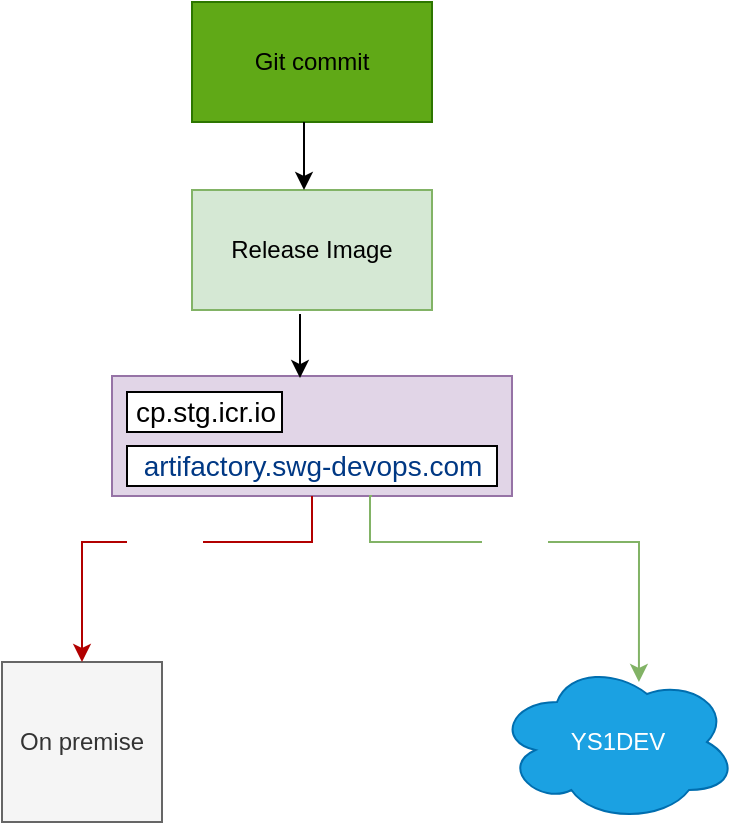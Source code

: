 <mxfile version="20.3.0" type="github" pages="2">
  <diagram id="QaE3Z9Qkm4-l8lHN6Vvl" name="Page-1">
    <mxGraphModel dx="1002" dy="594" grid="1" gridSize="10" guides="1" tooltips="1" connect="1" arrows="1" fold="1" page="1" pageScale="1" pageWidth="850" pageHeight="1100" math="0" shadow="0">
      <root>
        <mxCell id="0" />
        <mxCell id="1" parent="0" />
        <mxCell id="7Yg9xgGQCldjnBUZ5oLN-1" value="Release Image" style="rounded=0;whiteSpace=wrap;html=1;fillColor=#d5e8d4;strokeColor=#82b366;" vertex="1" parent="1">
          <mxGeometry x="305" y="164" width="120" height="60" as="geometry" />
        </mxCell>
        <mxCell id="7Yg9xgGQCldjnBUZ5oLN-2" value="" style="rounded=0;whiteSpace=wrap;html=1;fillColor=#e1d5e7;strokeColor=#9673a6;" vertex="1" parent="1">
          <mxGeometry x="265" y="257" width="200" height="60" as="geometry" />
        </mxCell>
        <mxCell id="7Yg9xgGQCldjnBUZ5oLN-4" value="&lt;div style=&quot;line-height: 1.75; font-size: 14px; text-align: left;&quot;&gt;cp.stg.icr.io&lt;/div&gt;" style="rounded=0;whiteSpace=wrap;html=1;" vertex="1" parent="1">
          <mxGeometry x="272.5" y="265" width="77.5" height="20" as="geometry" />
        </mxCell>
        <mxCell id="7Yg9xgGQCldjnBUZ5oLN-5" value="&lt;div style=&quot;line-height: 1.75; font-size: 14px; text-align: left;&quot;&gt;&lt;a style=&quot;text-decoration-line: none;&quot; href=&quot;http://wcp-catalog-api-docker-local.artifactory.swg-devops.com/watsondata/wkc-search_dev_cpd_45x:4.5.44&quot;&gt;&lt;span style=&quot;color: rgb(0, 56, 132);&quot;&gt;artifactory.swg-devops.com&lt;/span&gt;&lt;/a&gt;&lt;/div&gt;" style="rounded=0;whiteSpace=wrap;html=1;" vertex="1" parent="1">
          <mxGeometry x="272.5" y="292" width="185" height="20" as="geometry" />
        </mxCell>
        <mxCell id="7Yg9xgGQCldjnBUZ5oLN-6" value="" style="endArrow=classic;html=1;rounded=0;exitX=0.45;exitY=1.033;exitDx=0;exitDy=0;exitPerimeter=0;entryX=0.47;entryY=0.017;entryDx=0;entryDy=0;entryPerimeter=0;" edge="1" parent="1" source="7Yg9xgGQCldjnBUZ5oLN-1" target="7Yg9xgGQCldjnBUZ5oLN-2">
          <mxGeometry width="50" height="50" relative="1" as="geometry">
            <mxPoint x="400" y="320" as="sourcePoint" />
            <mxPoint x="450" y="270" as="targetPoint" />
          </mxGeometry>
        </mxCell>
        <mxCell id="7Yg9xgGQCldjnBUZ5oLN-7" value="On premise" style="whiteSpace=wrap;html=1;aspect=fixed;fillColor=#f5f5f5;fontColor=#333333;strokeColor=#666666;" vertex="1" parent="1">
          <mxGeometry x="210" y="400" width="80" height="80" as="geometry" />
        </mxCell>
        <mxCell id="7Yg9xgGQCldjnBUZ5oLN-8" value="YS1DEV" style="ellipse;shape=cloud;whiteSpace=wrap;html=1;fillColor=#1ba1e2;fontColor=#ffffff;strokeColor=#006EAF;" vertex="1" parent="1">
          <mxGeometry x="457.5" y="400" width="120" height="80" as="geometry" />
        </mxCell>
        <mxCell id="7Yg9xgGQCldjnBUZ5oLN-10" value="" style="edgeStyle=segmentEdgeStyle;endArrow=classic;html=1;rounded=0;exitX=0.5;exitY=1;exitDx=0;exitDy=0;entryX=0.5;entryY=0;entryDx=0;entryDy=0;fillColor=#e51400;strokeColor=#B20000;" edge="1" parent="1" source="7Yg9xgGQCldjnBUZ5oLN-2" target="7Yg9xgGQCldjnBUZ5oLN-7">
          <mxGeometry width="50" height="50" relative="1" as="geometry">
            <mxPoint x="400" y="380" as="sourcePoint" />
            <mxPoint x="450" y="330" as="targetPoint" />
            <Array as="points">
              <mxPoint x="365" y="340" />
              <mxPoint x="250" y="340" />
            </Array>
          </mxGeometry>
        </mxCell>
        <mxCell id="7Yg9xgGQCldjnBUZ5oLN-11" value="" style="edgeStyle=segmentEdgeStyle;endArrow=classic;html=1;rounded=0;exitX=0.555;exitY=1;exitDx=0;exitDy=0;entryX=0.583;entryY=0.125;entryDx=0;entryDy=0;exitPerimeter=0;entryPerimeter=0;fillColor=#d5e8d4;strokeColor=#82b366;" edge="1" parent="1">
          <mxGeometry width="50" height="50" relative="1" as="geometry">
            <mxPoint x="395" y="317" as="sourcePoint" />
            <mxPoint x="528.46" y="410" as="targetPoint" />
            <Array as="points">
              <mxPoint x="394" y="317" />
              <mxPoint x="394" y="340" />
              <mxPoint x="529" y="340" />
            </Array>
          </mxGeometry>
        </mxCell>
        <mxCell id="7Yg9xgGQCldjnBUZ5oLN-12" value="" style="shape=image;html=1;verticalAlign=top;verticalLabelPosition=bottom;labelBackgroundColor=#FF0000;imageAspect=0;aspect=fixed;image=https://cdn4.iconfinder.com/data/icons/ui-office/512/User_Interface-03-128.png;fontColor=#FF0000;imageBackground=default;labelBorderColor=#FF3333;" vertex="1" parent="1">
          <mxGeometry x="272.5" y="323" width="38" height="38" as="geometry" />
        </mxCell>
        <mxCell id="7Yg9xgGQCldjnBUZ5oLN-15" value="" style="shape=image;html=1;verticalAlign=top;verticalLabelPosition=bottom;labelBackgroundColor=#FFFFFF;imageAspect=0;aspect=fixed;image=https://cdn2.iconfinder.com/data/icons/arrows-and-universal-actions-icon-set/256/ok_circle-128.png;fontColor=#FF0000;imageBackground=default;" vertex="1" parent="1">
          <mxGeometry x="450" y="323" width="33" height="33" as="geometry" />
        </mxCell>
        <mxCell id="7Yg9xgGQCldjnBUZ5oLN-17" value="&lt;font style=&quot;&quot; color=&quot;#000000&quot;&gt;Git commit&lt;/font&gt;" style="rounded=0;whiteSpace=wrap;html=1;labelBackgroundColor=none;fontColor=#ffffff;fillColor=#60a917;strokeColor=#2D7600;" vertex="1" parent="1">
          <mxGeometry x="305" y="70" width="120" height="60" as="geometry" />
        </mxCell>
        <mxCell id="7Yg9xgGQCldjnBUZ5oLN-18" value="" style="endArrow=classic;html=1;rounded=0;fontColor=#000000;" edge="1" parent="1">
          <mxGeometry width="50" height="50" relative="1" as="geometry">
            <mxPoint x="361" y="130" as="sourcePoint" />
            <mxPoint x="361" y="164" as="targetPoint" />
          </mxGeometry>
        </mxCell>
      </root>
    </mxGraphModel>
  </diagram>
  <diagram id="xt5DrVu4g7et8nHWblCn" name="Page-2">
    <mxGraphModel dx="1055" dy="625" grid="1" gridSize="10" guides="1" tooltips="1" connect="1" arrows="1" fold="1" page="1" pageScale="1" pageWidth="850" pageHeight="1100" math="0" shadow="0">
      <root>
        <mxCell id="0" />
        <mxCell id="1" parent="0" />
        <mxCell id="KyeRwzYrgZ51-qtG0SO9-2" value="" style="rounded=0;whiteSpace=wrap;html=1;labelBackgroundColor=#FFFFFF;labelBorderColor=#FF3333;fillColor=#b0e3e6;strokeColor=#0e8088;" vertex="1" parent="1">
          <mxGeometry x="180" y="140" width="530" height="130" as="geometry" />
        </mxCell>
        <mxCell id="KyeRwzYrgZ51-qtG0SO9-3" value="YS1DEV" style="text;html=1;strokeColor=none;fillColor=none;align=center;verticalAlign=middle;whiteSpace=wrap;rounded=0;labelBackgroundColor=none;labelBorderColor=none;fontColor=#000000;" vertex="1" parent="1">
          <mxGeometry x="650" y="240" width="60" height="30" as="geometry" />
        </mxCell>
        <mxCell id="KyeRwzYrgZ51-qtG0SO9-5" value="" style="rounded=0;whiteSpace=wrap;html=1;labelBackgroundColor=#FFFFFF;labelBorderColor=#FF3333;fillColor=#b1ddf0;strokeColor=#10739e;" vertex="1" parent="1">
          <mxGeometry x="180" y="336" width="530" height="130" as="geometry" />
        </mxCell>
        <mxCell id="KyeRwzYrgZ51-qtG0SO9-6" value="" style="rounded=0;whiteSpace=wrap;html=1;labelBackgroundColor=#FFFFFF;labelBorderColor=#FF3333;fontColor=#ffffff;fillColor=#1ba1e2;strokeColor=#006EAF;" vertex="1" parent="1">
          <mxGeometry x="180" y="520" width="530" height="130" as="geometry" />
        </mxCell>
        <mxCell id="KyeRwzYrgZ51-qtG0SO9-7" value="YPQA" style="text;html=1;strokeColor=none;fillColor=none;align=center;verticalAlign=middle;whiteSpace=wrap;rounded=0;labelBackgroundColor=none;labelBorderColor=none;fontColor=#000000;" vertex="1" parent="1">
          <mxGeometry x="650" y="436" width="60" height="30" as="geometry" />
        </mxCell>
        <mxCell id="KyeRwzYrgZ51-qtG0SO9-8" value="YPPROD" style="text;html=1;strokeColor=none;fillColor=none;align=center;verticalAlign=middle;whiteSpace=wrap;rounded=0;labelBackgroundColor=none;labelBorderColor=none;fontColor=#000000;" vertex="1" parent="1">
          <mxGeometry x="650" y="620" width="60" height="30" as="geometry" />
        </mxCell>
        <mxCell id="KyeRwzYrgZ51-qtG0SO9-9" value="" style="rounded=0;whiteSpace=wrap;html=1;labelBackgroundColor=#FFFFFF;labelBorderColor=none;dashed=1;dashPattern=1 1;fillColor=none;" vertex="1" parent="1">
          <mxGeometry x="410" y="80" width="240" height="610" as="geometry" />
        </mxCell>
        <mxCell id="KyeRwzYrgZ51-qtG0SO9-10" value="namesapce" style="text;html=1;strokeColor=none;fillColor=none;align=center;verticalAlign=middle;whiteSpace=wrap;rounded=0;dashed=1;dashPattern=1 1;labelBackgroundColor=#FFFFFF;labelBorderColor=none;fontColor=#000000;" vertex="1" parent="1">
          <mxGeometry x="480" y="90" width="100" height="30" as="geometry" />
        </mxCell>
        <mxCell id="KyeRwzYrgZ51-qtG0SO9-11" value="dpm" style="whiteSpace=wrap;html=1;aspect=fixed;labelBackgroundColor=none;labelBorderColor=none;fontColor=#ffffff;fillColor=#647687;strokeColor=#314354;" vertex="1" parent="1">
          <mxGeometry x="420" y="178" width="55" height="55" as="geometry" />
        </mxCell>
        <mxCell id="KyeRwzYrgZ51-qtG0SO9-12" value="GS" style="whiteSpace=wrap;html=1;aspect=fixed;labelBackgroundColor=none;labelBorderColor=none;fontColor=#ffffff;fillColor=#647687;strokeColor=#314354;" vertex="1" parent="1">
          <mxGeometry x="520" y="210" width="55" height="55" as="geometry" />
        </mxCell>
        <mxCell id="KyeRwzYrgZ51-qtG0SO9-13" value="Catalog" style="whiteSpace=wrap;html=1;aspect=fixed;labelBackgroundColor=none;labelBorderColor=none;fontColor=#ffffff;fillColor=#647687;strokeColor=#314354;" vertex="1" parent="1">
          <mxGeometry x="520" y="143" width="55" height="55" as="geometry" />
        </mxCell>
        <mxCell id="KyeRwzYrgZ51-qtG0SO9-14" value="" style="rounded=0;whiteSpace=wrap;html=1;labelBackgroundColor=#FFFFFF;labelBorderColor=none;fillColor=none;dashed=1;dashPattern=1 1;" vertex="1" parent="1">
          <mxGeometry x="284" y="80" width="100" height="610" as="geometry" />
        </mxCell>
        <mxCell id="KyeRwzYrgZ51-qtG0SO9-15" value="namespace" style="text;html=1;strokeColor=none;fillColor=none;align=center;verticalAlign=middle;whiteSpace=wrap;rounded=0;dashed=1;labelBackgroundColor=#FFFFFF;labelBorderColor=none;fontColor=#000000;" vertex="1" parent="1">
          <mxGeometry x="284" y="90" width="100" height="30" as="geometry" />
        </mxCell>
        <mxCell id="KyeRwzYrgZ51-qtG0SO9-17" value="" style="endArrow=classic;startArrow=classic;html=1;rounded=0;fontColor=#000000;entryX=0;entryY=0.75;entryDx=0;entryDy=0;exitX=1;exitY=0.5;exitDx=0;exitDy=0;" edge="1" parent="1" source="KyeRwzYrgZ51-qtG0SO9-11" target="KyeRwzYrgZ51-qtG0SO9-13">
          <mxGeometry width="50" height="50" relative="1" as="geometry">
            <mxPoint x="390" y="280" as="sourcePoint" />
            <mxPoint x="440" y="230" as="targetPoint" />
            <Array as="points" />
          </mxGeometry>
        </mxCell>
        <mxCell id="KyeRwzYrgZ51-qtG0SO9-18" value="" style="endArrow=classic;startArrow=classic;html=1;rounded=0;fontColor=#000000;entryX=0;entryY=0.5;entryDx=0;entryDy=0;exitX=1;exitY=0.75;exitDx=0;exitDy=0;" edge="1" parent="1" source="KyeRwzYrgZ51-qtG0SO9-11" target="KyeRwzYrgZ51-qtG0SO9-12">
          <mxGeometry width="50" height="50" relative="1" as="geometry">
            <mxPoint x="390" y="280" as="sourcePoint" />
            <mxPoint x="440" y="230" as="targetPoint" />
          </mxGeometry>
        </mxCell>
        <mxCell id="KyeRwzYrgZ51-qtG0SO9-19" value="dpm" style="rounded=0;whiteSpace=wrap;html=1;labelBackgroundColor=none;labelBorderColor=none;fontColor=#ffffff;fillColor=#647687;strokeColor=#314354;" vertex="1" parent="1">
          <mxGeometry x="300" y="366" width="60" height="50" as="geometry" />
        </mxCell>
        <mxCell id="KyeRwzYrgZ51-qtG0SO9-20" value="GS" style="whiteSpace=wrap;html=1;aspect=fixed;labelBackgroundColor=none;labelBorderColor=none;fontColor=#ffffff;fillColor=#647687;strokeColor=#314354;" vertex="1" parent="1">
          <mxGeometry x="520" y="405" width="55" height="55" as="geometry" />
        </mxCell>
        <mxCell id="KyeRwzYrgZ51-qtG0SO9-21" value="Catalog" style="whiteSpace=wrap;html=1;aspect=fixed;labelBackgroundColor=none;labelBorderColor=none;fontColor=#ffffff;fillColor=#647687;strokeColor=#314354;" vertex="1" parent="1">
          <mxGeometry x="520" y="339" width="55" height="55" as="geometry" />
        </mxCell>
        <mxCell id="KyeRwzYrgZ51-qtG0SO9-22" value="" style="endArrow=classic;startArrow=classic;html=1;rounded=0;fontColor=#000000;exitX=1;exitY=0.5;exitDx=0;exitDy=0;entryX=0;entryY=0.5;entryDx=0;entryDy=0;" edge="1" parent="1" source="KyeRwzYrgZ51-qtG0SO9-19" target="KyeRwzYrgZ51-qtG0SO9-21">
          <mxGeometry width="50" height="50" relative="1" as="geometry">
            <mxPoint x="390" y="400" as="sourcePoint" />
            <mxPoint x="440" y="350" as="targetPoint" />
          </mxGeometry>
        </mxCell>
        <mxCell id="KyeRwzYrgZ51-qtG0SO9-23" value="" style="endArrow=classic;startArrow=classic;html=1;rounded=0;fontColor=#000000;exitX=1;exitY=0.75;exitDx=0;exitDy=0;entryX=0;entryY=0.5;entryDx=0;entryDy=0;" edge="1" parent="1" source="KyeRwzYrgZ51-qtG0SO9-19" target="KyeRwzYrgZ51-qtG0SO9-20">
          <mxGeometry width="50" height="50" relative="1" as="geometry">
            <mxPoint x="390" y="400" as="sourcePoint" />
            <mxPoint x="440" y="350" as="targetPoint" />
          </mxGeometry>
        </mxCell>
        <mxCell id="KyeRwzYrgZ51-qtG0SO9-24" value="dpm" style="rounded=0;whiteSpace=wrap;html=1;labelBackgroundColor=none;labelBorderColor=none;fontColor=#ffffff;fillColor=#647687;strokeColor=#314354;" vertex="1" parent="1">
          <mxGeometry x="302" y="555" width="60" height="50" as="geometry" />
        </mxCell>
        <mxCell id="KyeRwzYrgZ51-qtG0SO9-25" value="GS" style="whiteSpace=wrap;html=1;aspect=fixed;labelBackgroundColor=none;labelBorderColor=none;fontColor=#ffffff;fillColor=#647687;strokeColor=#314354;" vertex="1" parent="1">
          <mxGeometry x="519" y="591" width="55" height="55" as="geometry" />
        </mxCell>
        <mxCell id="KyeRwzYrgZ51-qtG0SO9-26" value="Catalog" style="whiteSpace=wrap;html=1;aspect=fixed;labelBackgroundColor=none;labelBorderColor=none;fontColor=#ffffff;fillColor=#647687;strokeColor=#314354;" vertex="1" parent="1">
          <mxGeometry x="519" y="525" width="55" height="55" as="geometry" />
        </mxCell>
        <mxCell id="KyeRwzYrgZ51-qtG0SO9-27" value="" style="endArrow=classic;startArrow=classic;html=1;rounded=0;fontColor=#000000;exitX=1;exitY=0.5;exitDx=0;exitDy=0;entryX=0;entryY=0.5;entryDx=0;entryDy=0;" edge="1" parent="1" source="KyeRwzYrgZ51-qtG0SO9-24" target="KyeRwzYrgZ51-qtG0SO9-26">
          <mxGeometry width="50" height="50" relative="1" as="geometry">
            <mxPoint x="389" y="586" as="sourcePoint" />
            <mxPoint x="439" y="536" as="targetPoint" />
          </mxGeometry>
        </mxCell>
        <mxCell id="KyeRwzYrgZ51-qtG0SO9-28" value="" style="endArrow=classic;startArrow=classic;html=1;rounded=0;fontColor=#000000;exitX=1;exitY=0.75;exitDx=0;exitDy=0;entryX=0;entryY=0.5;entryDx=0;entryDy=0;" edge="1" parent="1" source="KyeRwzYrgZ51-qtG0SO9-24" target="KyeRwzYrgZ51-qtG0SO9-25">
          <mxGeometry width="50" height="50" relative="1" as="geometry">
            <mxPoint x="389" y="586" as="sourcePoint" />
            <mxPoint x="439" y="536" as="targetPoint" />
          </mxGeometry>
        </mxCell>
        <mxCell id="KyeRwzYrgZ51-qtG0SO9-29" value="dpm" style="text;html=1;strokeColor=none;fillColor=none;align=center;verticalAlign=middle;whiteSpace=wrap;rounded=0;dashed=1;dashPattern=1 1;labelBackgroundColor=#FFFFFF;labelBorderColor=none;fontColor=#000000;" vertex="1" parent="1">
          <mxGeometry x="300" y="660" width="60" height="30" as="geometry" />
        </mxCell>
        <mxCell id="KyeRwzYrgZ51-qtG0SO9-30" value="wkc" style="text;html=1;strokeColor=none;fillColor=none;align=center;verticalAlign=middle;whiteSpace=wrap;rounded=0;dashed=1;dashPattern=1 1;labelBackgroundColor=#FFFFFF;labelBorderColor=none;fontColor=#000000;" vertex="1" parent="1">
          <mxGeometry x="515" y="660" width="60" height="30" as="geometry" />
        </mxCell>
        <mxCell id="KyeRwzYrgZ51-qtG0SO9-31" value="Ingress&lt;br&gt;(/marketplace)" style="rounded=0;whiteSpace=wrap;html=1;labelBackgroundColor=none;labelBorderColor=none;fontColor=#ffffff;fillColor=#6d8764;strokeColor=#3A5431;" vertex="1" parent="1">
          <mxGeometry x="190" y="175" width="80" height="60" as="geometry" />
        </mxCell>
        <mxCell id="KyeRwzYrgZ51-qtG0SO9-32" value="Ingress&lt;br&gt;(/marketplace)" style="rounded=0;whiteSpace=wrap;html=1;labelBackgroundColor=none;labelBorderColor=none;fontColor=#ffffff;fillColor=#6d8764;strokeColor=#3A5431;" vertex="1" parent="1">
          <mxGeometry x="190" y="360" width="80" height="60" as="geometry" />
        </mxCell>
        <mxCell id="KyeRwzYrgZ51-qtG0SO9-33" value="Ingress&lt;br&gt;(/marketplace)" style="rounded=0;whiteSpace=wrap;html=1;labelBackgroundColor=none;labelBorderColor=none;fontColor=#ffffff;fillColor=#6d8764;strokeColor=#3A5431;" vertex="1" parent="1">
          <mxGeometry x="190" y="549" width="80" height="60" as="geometry" />
        </mxCell>
        <mxCell id="KyeRwzYrgZ51-qtG0SO9-34" value="" style="endArrow=classic;startArrow=classic;html=1;rounded=0;fontColor=#000000;exitX=1;exitY=0.5;exitDx=0;exitDy=0;entryX=0;entryY=0.5;entryDx=0;entryDy=0;" edge="1" parent="1" source="KyeRwzYrgZ51-qtG0SO9-31" target="KyeRwzYrgZ51-qtG0SO9-11">
          <mxGeometry width="50" height="50" relative="1" as="geometry">
            <mxPoint x="390" y="390" as="sourcePoint" />
            <mxPoint x="440" y="340" as="targetPoint" />
          </mxGeometry>
        </mxCell>
        <mxCell id="KyeRwzYrgZ51-qtG0SO9-35" value="" style="endArrow=classic;startArrow=classic;html=1;rounded=0;fontColor=#000000;exitX=1;exitY=0.5;exitDx=0;exitDy=0;" edge="1" parent="1" source="KyeRwzYrgZ51-qtG0SO9-32" target="KyeRwzYrgZ51-qtG0SO9-19">
          <mxGeometry width="50" height="50" relative="1" as="geometry">
            <mxPoint x="390" y="390" as="sourcePoint" />
            <mxPoint x="440" y="340" as="targetPoint" />
          </mxGeometry>
        </mxCell>
        <mxCell id="KyeRwzYrgZ51-qtG0SO9-36" value="" style="sketch=0;aspect=fixed;pointerEvents=1;shadow=0;dashed=0;html=1;strokeColor=none;labelPosition=center;verticalLabelPosition=bottom;verticalAlign=top;align=center;fillColor=#00188D;shape=mxgraph.mscae.enterprise.workstation_client;labelBackgroundColor=#FFFFFF;labelBorderColor=none;fontColor=#000000;" vertex="1" parent="1">
          <mxGeometry x="70" y="190" width="50" height="50" as="geometry" />
        </mxCell>
        <mxCell id="KyeRwzYrgZ51-qtG0SO9-37" value="" style="sketch=0;aspect=fixed;pointerEvents=1;shadow=0;dashed=0;html=1;strokeColor=none;labelPosition=center;verticalLabelPosition=bottom;verticalAlign=top;align=center;fillColor=#00188D;shape=mxgraph.mscae.enterprise.workstation_client;labelBackgroundColor=#FFFFFF;labelBorderColor=none;fontColor=#000000;" vertex="1" parent="1">
          <mxGeometry x="70" y="376" width="50" height="50" as="geometry" />
        </mxCell>
        <mxCell id="KyeRwzYrgZ51-qtG0SO9-38" value="" style="sketch=0;aspect=fixed;pointerEvents=1;shadow=0;dashed=0;html=1;strokeColor=none;labelPosition=center;verticalLabelPosition=bottom;verticalAlign=top;align=center;fillColor=#00188D;shape=mxgraph.mscae.enterprise.workstation_client;labelBackgroundColor=#FFFFFF;labelBorderColor=none;fontColor=#000000;" vertex="1" parent="1">
          <mxGeometry x="70" y="560" width="50" height="50" as="geometry" />
        </mxCell>
        <mxCell id="KyeRwzYrgZ51-qtG0SO9-41" value="" style="endArrow=classic;startArrow=classic;html=1;rounded=0;fontColor=#000000;exitX=1;exitY=0.5;exitDx=0;exitDy=0;" edge="1" parent="1">
          <mxGeometry width="50" height="50" relative="1" as="geometry">
            <mxPoint x="272" y="580" as="sourcePoint" />
            <mxPoint x="302" y="580.5" as="targetPoint" />
          </mxGeometry>
        </mxCell>
      </root>
    </mxGraphModel>
  </diagram>
</mxfile>
